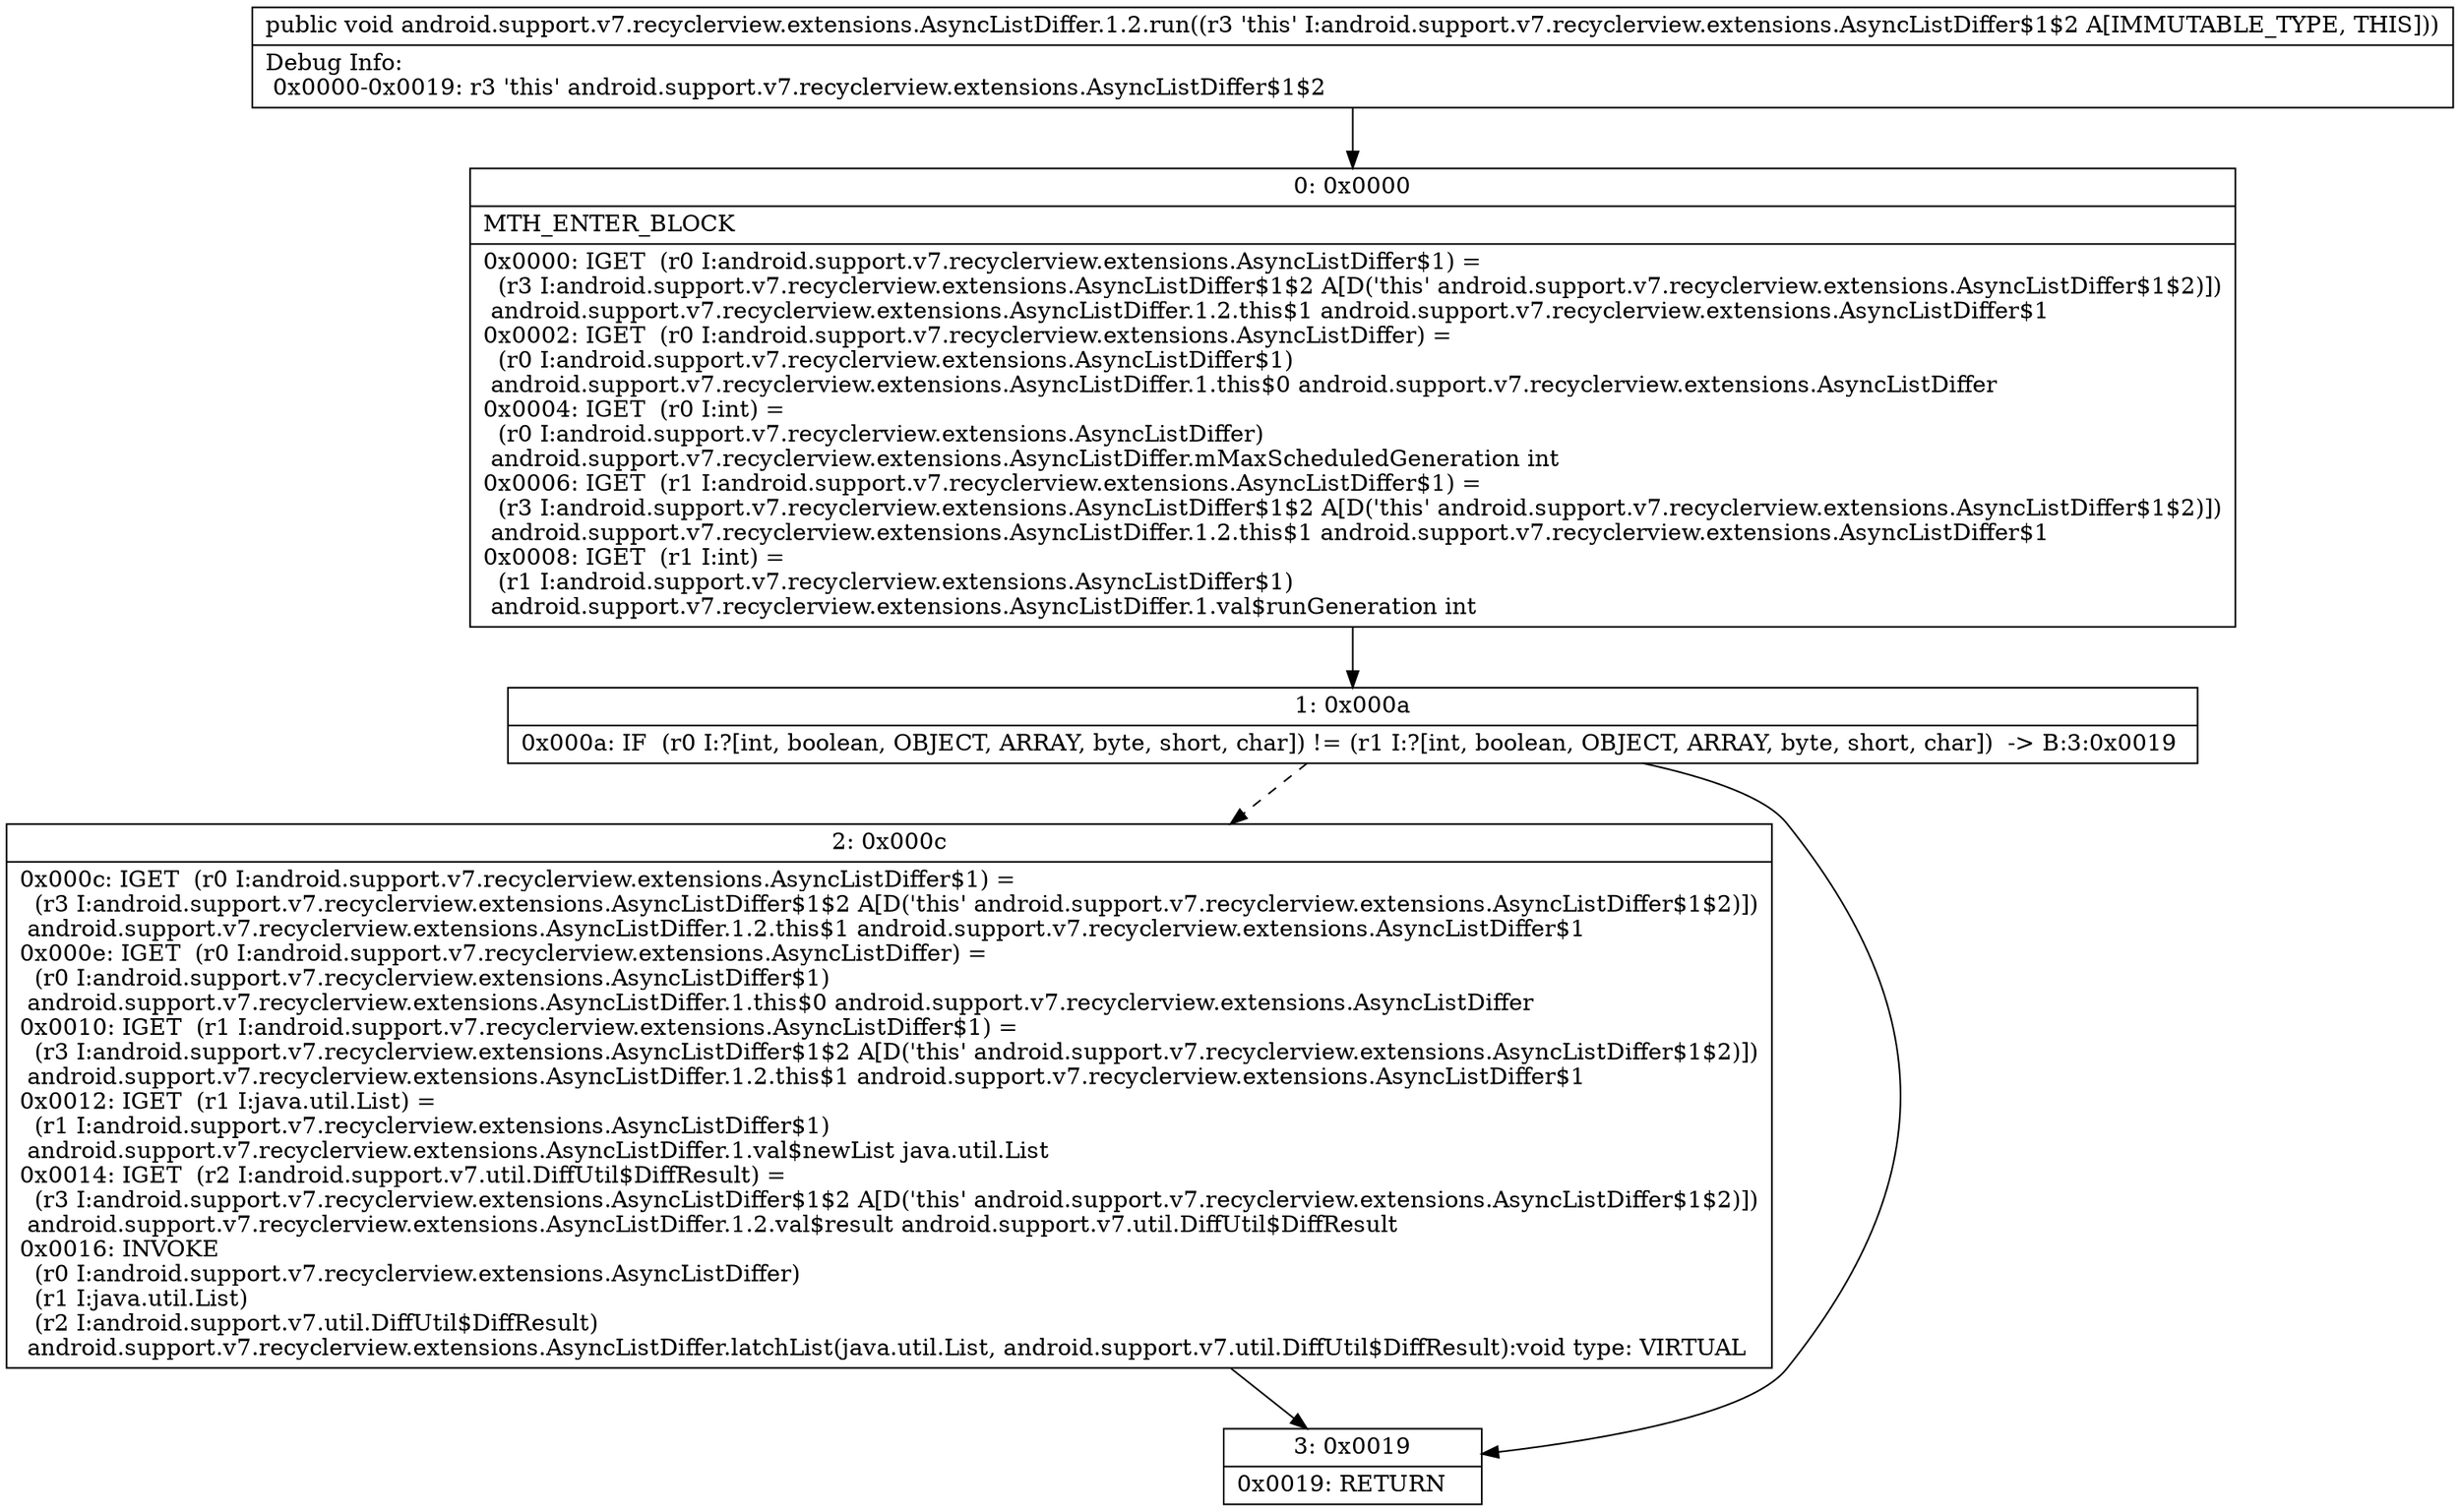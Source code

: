 digraph "CFG forandroid.support.v7.recyclerview.extensions.AsyncListDiffer.1.2.run()V" {
Node_0 [shape=record,label="{0\:\ 0x0000|MTH_ENTER_BLOCK\l|0x0000: IGET  (r0 I:android.support.v7.recyclerview.extensions.AsyncListDiffer$1) = \l  (r3 I:android.support.v7.recyclerview.extensions.AsyncListDiffer$1$2 A[D('this' android.support.v7.recyclerview.extensions.AsyncListDiffer$1$2)])\l android.support.v7.recyclerview.extensions.AsyncListDiffer.1.2.this$1 android.support.v7.recyclerview.extensions.AsyncListDiffer$1 \l0x0002: IGET  (r0 I:android.support.v7.recyclerview.extensions.AsyncListDiffer) = \l  (r0 I:android.support.v7.recyclerview.extensions.AsyncListDiffer$1)\l android.support.v7.recyclerview.extensions.AsyncListDiffer.1.this$0 android.support.v7.recyclerview.extensions.AsyncListDiffer \l0x0004: IGET  (r0 I:int) = \l  (r0 I:android.support.v7.recyclerview.extensions.AsyncListDiffer)\l android.support.v7.recyclerview.extensions.AsyncListDiffer.mMaxScheduledGeneration int \l0x0006: IGET  (r1 I:android.support.v7.recyclerview.extensions.AsyncListDiffer$1) = \l  (r3 I:android.support.v7.recyclerview.extensions.AsyncListDiffer$1$2 A[D('this' android.support.v7.recyclerview.extensions.AsyncListDiffer$1$2)])\l android.support.v7.recyclerview.extensions.AsyncListDiffer.1.2.this$1 android.support.v7.recyclerview.extensions.AsyncListDiffer$1 \l0x0008: IGET  (r1 I:int) = \l  (r1 I:android.support.v7.recyclerview.extensions.AsyncListDiffer$1)\l android.support.v7.recyclerview.extensions.AsyncListDiffer.1.val$runGeneration int \l}"];
Node_1 [shape=record,label="{1\:\ 0x000a|0x000a: IF  (r0 I:?[int, boolean, OBJECT, ARRAY, byte, short, char]) != (r1 I:?[int, boolean, OBJECT, ARRAY, byte, short, char])  \-\> B:3:0x0019 \l}"];
Node_2 [shape=record,label="{2\:\ 0x000c|0x000c: IGET  (r0 I:android.support.v7.recyclerview.extensions.AsyncListDiffer$1) = \l  (r3 I:android.support.v7.recyclerview.extensions.AsyncListDiffer$1$2 A[D('this' android.support.v7.recyclerview.extensions.AsyncListDiffer$1$2)])\l android.support.v7.recyclerview.extensions.AsyncListDiffer.1.2.this$1 android.support.v7.recyclerview.extensions.AsyncListDiffer$1 \l0x000e: IGET  (r0 I:android.support.v7.recyclerview.extensions.AsyncListDiffer) = \l  (r0 I:android.support.v7.recyclerview.extensions.AsyncListDiffer$1)\l android.support.v7.recyclerview.extensions.AsyncListDiffer.1.this$0 android.support.v7.recyclerview.extensions.AsyncListDiffer \l0x0010: IGET  (r1 I:android.support.v7.recyclerview.extensions.AsyncListDiffer$1) = \l  (r3 I:android.support.v7.recyclerview.extensions.AsyncListDiffer$1$2 A[D('this' android.support.v7.recyclerview.extensions.AsyncListDiffer$1$2)])\l android.support.v7.recyclerview.extensions.AsyncListDiffer.1.2.this$1 android.support.v7.recyclerview.extensions.AsyncListDiffer$1 \l0x0012: IGET  (r1 I:java.util.List) = \l  (r1 I:android.support.v7.recyclerview.extensions.AsyncListDiffer$1)\l android.support.v7.recyclerview.extensions.AsyncListDiffer.1.val$newList java.util.List \l0x0014: IGET  (r2 I:android.support.v7.util.DiffUtil$DiffResult) = \l  (r3 I:android.support.v7.recyclerview.extensions.AsyncListDiffer$1$2 A[D('this' android.support.v7.recyclerview.extensions.AsyncListDiffer$1$2)])\l android.support.v7.recyclerview.extensions.AsyncListDiffer.1.2.val$result android.support.v7.util.DiffUtil$DiffResult \l0x0016: INVOKE  \l  (r0 I:android.support.v7.recyclerview.extensions.AsyncListDiffer)\l  (r1 I:java.util.List)\l  (r2 I:android.support.v7.util.DiffUtil$DiffResult)\l android.support.v7.recyclerview.extensions.AsyncListDiffer.latchList(java.util.List, android.support.v7.util.DiffUtil$DiffResult):void type: VIRTUAL \l}"];
Node_3 [shape=record,label="{3\:\ 0x0019|0x0019: RETURN   \l}"];
MethodNode[shape=record,label="{public void android.support.v7.recyclerview.extensions.AsyncListDiffer.1.2.run((r3 'this' I:android.support.v7.recyclerview.extensions.AsyncListDiffer$1$2 A[IMMUTABLE_TYPE, THIS]))  | Debug Info:\l  0x0000\-0x0019: r3 'this' android.support.v7.recyclerview.extensions.AsyncListDiffer$1$2\l}"];
MethodNode -> Node_0;
Node_0 -> Node_1;
Node_1 -> Node_2[style=dashed];
Node_1 -> Node_3;
Node_2 -> Node_3;
}

